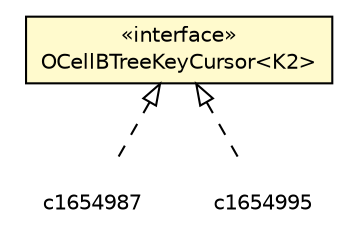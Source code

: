 #!/usr/local/bin/dot
#
# Class diagram 
# Generated by UMLGraph version R5_6-24-gf6e263 (http://www.umlgraph.org/)
#

digraph G {
	edge [fontname="Helvetica",fontsize=10,labelfontname="Helvetica",labelfontsize=10];
	node [fontname="Helvetica",fontsize=10,shape=plaintext];
	nodesep=0.25;
	ranksep=0.5;
	// com.orientechnologies.orient.core.storage.index.sbtree.multivalue.OCellBTreeMultiValue.OCellBTreeKeyCursor<K2>
	c1654985 [label=<<table title="com.orientechnologies.orient.core.storage.index.sbtree.multivalue.OCellBTreeMultiValue.OCellBTreeKeyCursor" border="0" cellborder="1" cellspacing="0" cellpadding="2" port="p" bgcolor="lemonChiffon" href="./OCellBTreeMultiValue.OCellBTreeKeyCursor.html">
		<tr><td><table border="0" cellspacing="0" cellpadding="1">
<tr><td align="center" balign="center"> &#171;interface&#187; </td></tr>
<tr><td align="center" balign="center"> OCellBTreeKeyCursor&lt;K2&gt; </td></tr>
		</table></td></tr>
		</table>>, URL="./OCellBTreeMultiValue.OCellBTreeKeyCursor.html", fontname="Helvetica", fontcolor="black", fontsize=10.0];
	//com.orientechnologies.orient.core.storage.index.sbtree.multivalue.v2.CellBTreeMultiValueV2<K>.OCellBTreeFullKeyCursor implements com.orientechnologies.orient.core.storage.index.sbtree.multivalue.OCellBTreeMultiValue.OCellBTreeKeyCursor<K2>
	c1654985:p -> c1654987:p [dir=back,arrowtail=empty,style=dashed];
	//com.orientechnologies.orient.core.storage.index.sbtree.multivalue.v1.OCellBTreeMultiValueV1<K>.OSBTreeFullKeyCursor implements com.orientechnologies.orient.core.storage.index.sbtree.multivalue.OCellBTreeMultiValue.OCellBTreeKeyCursor<K2>
	c1654985:p -> c1654995:p [dir=back,arrowtail=empty,style=dashed];
}

